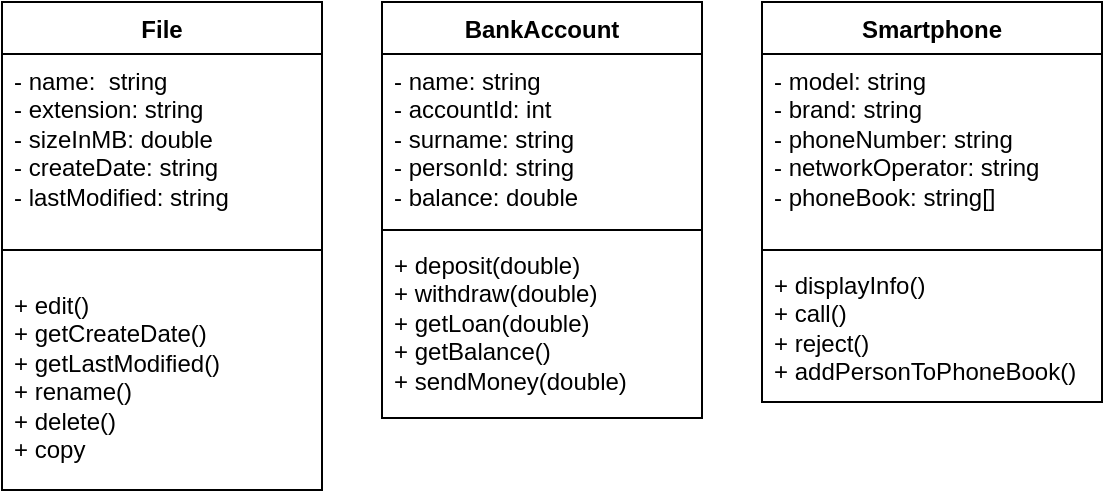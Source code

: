 <mxfile version="22.1.3" type="device">
  <diagram name="Strona-1" id="rqPeMBsF4VC7KwJ8XTbf">
    <mxGraphModel dx="398" dy="219" grid="1" gridSize="10" guides="1" tooltips="1" connect="1" arrows="1" fold="1" page="1" pageScale="1" pageWidth="827" pageHeight="1169" math="0" shadow="0">
      <root>
        <mxCell id="0" />
        <mxCell id="1" parent="0" />
        <mxCell id="6kR46hmwEwbx-Tn87pbq-1" value="File" style="swimlane;fontStyle=1;align=center;verticalAlign=top;childLayout=stackLayout;horizontal=1;startSize=26;horizontalStack=0;resizeParent=1;resizeParentMax=0;resizeLast=0;collapsible=1;marginBottom=0;whiteSpace=wrap;html=1;" vertex="1" parent="1">
          <mxGeometry width="160" height="244" as="geometry">
            <mxRectangle width="100" height="30" as="alternateBounds" />
          </mxGeometry>
        </mxCell>
        <mxCell id="6kR46hmwEwbx-Tn87pbq-2" value="- name:&amp;nbsp; string&lt;br&gt;- extension: string&lt;br&gt;- sizeInMB: double&amp;nbsp;&lt;br&gt;- createDate: string&lt;br&gt;- lastModified: string" style="text;strokeColor=none;fillColor=none;align=left;verticalAlign=top;spacingLeft=4;spacingRight=4;overflow=hidden;rotatable=0;points=[[0,0.5],[1,0.5]];portConstraint=eastwest;whiteSpace=wrap;html=1;" vertex="1" parent="6kR46hmwEwbx-Tn87pbq-1">
          <mxGeometry y="26" width="160" height="84" as="geometry" />
        </mxCell>
        <mxCell id="6kR46hmwEwbx-Tn87pbq-3" value="" style="line;strokeWidth=1;fillColor=none;align=left;verticalAlign=middle;spacingTop=-1;spacingLeft=3;spacingRight=3;rotatable=0;labelPosition=right;points=[];portConstraint=eastwest;strokeColor=inherit;" vertex="1" parent="6kR46hmwEwbx-Tn87pbq-1">
          <mxGeometry y="110" width="160" height="28" as="geometry" />
        </mxCell>
        <mxCell id="6kR46hmwEwbx-Tn87pbq-4" value="+ edit()&lt;br&gt;+ getCreateDate()&lt;br&gt;+ getLastModified()&lt;br&gt;+ rename()&lt;br&gt;+ delete()&lt;br&gt;+ copy" style="text;strokeColor=none;fillColor=none;align=left;verticalAlign=top;spacingLeft=4;spacingRight=4;overflow=hidden;rotatable=0;points=[[0,0.5],[1,0.5]];portConstraint=eastwest;whiteSpace=wrap;html=1;" vertex="1" parent="6kR46hmwEwbx-Tn87pbq-1">
          <mxGeometry y="138" width="160" height="106" as="geometry" />
        </mxCell>
        <mxCell id="6kR46hmwEwbx-Tn87pbq-9" value="BankAccount" style="swimlane;fontStyle=1;align=center;verticalAlign=top;childLayout=stackLayout;horizontal=1;startSize=26;horizontalStack=0;resizeParent=1;resizeParentMax=0;resizeLast=0;collapsible=1;marginBottom=0;whiteSpace=wrap;html=1;" vertex="1" parent="1">
          <mxGeometry x="190" width="160" height="208" as="geometry">
            <mxRectangle x="190" width="120" height="30" as="alternateBounds" />
          </mxGeometry>
        </mxCell>
        <mxCell id="6kR46hmwEwbx-Tn87pbq-10" value="- name: string&lt;br&gt;- accountId: int&lt;br&gt;- surname: string&lt;br&gt;- personId: string&amp;nbsp;&amp;nbsp;&lt;br&gt;- balance: double" style="text;strokeColor=none;fillColor=none;align=left;verticalAlign=top;spacingLeft=4;spacingRight=4;overflow=hidden;rotatable=0;points=[[0,0.5],[1,0.5]];portConstraint=eastwest;whiteSpace=wrap;html=1;" vertex="1" parent="6kR46hmwEwbx-Tn87pbq-9">
          <mxGeometry y="26" width="160" height="84" as="geometry" />
        </mxCell>
        <mxCell id="6kR46hmwEwbx-Tn87pbq-11" value="" style="line;strokeWidth=1;fillColor=none;align=left;verticalAlign=middle;spacingTop=-1;spacingLeft=3;spacingRight=3;rotatable=0;labelPosition=right;points=[];portConstraint=eastwest;strokeColor=inherit;" vertex="1" parent="6kR46hmwEwbx-Tn87pbq-9">
          <mxGeometry y="110" width="160" height="8" as="geometry" />
        </mxCell>
        <mxCell id="6kR46hmwEwbx-Tn87pbq-12" value="+ deposit(double)&lt;br&gt;+ withdraw(double)&lt;br&gt;+ getLoan(double)&lt;br&gt;+ getBalance()&lt;br&gt;+ sendMoney(double)" style="text;strokeColor=none;fillColor=none;align=left;verticalAlign=top;spacingLeft=4;spacingRight=4;overflow=hidden;rotatable=0;points=[[0,0.5],[1,0.5]];portConstraint=eastwest;whiteSpace=wrap;html=1;" vertex="1" parent="6kR46hmwEwbx-Tn87pbq-9">
          <mxGeometry y="118" width="160" height="90" as="geometry" />
        </mxCell>
        <mxCell id="6kR46hmwEwbx-Tn87pbq-13" value="Smartphone" style="swimlane;fontStyle=1;align=center;verticalAlign=top;childLayout=stackLayout;horizontal=1;startSize=26;horizontalStack=0;resizeParent=1;resizeParentMax=0;resizeLast=0;collapsible=1;marginBottom=0;whiteSpace=wrap;html=1;" vertex="1" parent="1">
          <mxGeometry x="380" width="170" height="200" as="geometry" />
        </mxCell>
        <mxCell id="6kR46hmwEwbx-Tn87pbq-14" value="- model: string&lt;br&gt;- brand: string&lt;br&gt;- phoneNumber: string&lt;br&gt;- networkOperator: string&lt;br&gt;- phoneBook: string[]" style="text;strokeColor=none;fillColor=none;align=left;verticalAlign=top;spacingLeft=4;spacingRight=4;overflow=hidden;rotatable=0;points=[[0,0.5],[1,0.5]];portConstraint=eastwest;whiteSpace=wrap;html=1;" vertex="1" parent="6kR46hmwEwbx-Tn87pbq-13">
          <mxGeometry y="26" width="170" height="94" as="geometry" />
        </mxCell>
        <mxCell id="6kR46hmwEwbx-Tn87pbq-15" value="" style="line;strokeWidth=1;fillColor=none;align=left;verticalAlign=middle;spacingTop=-1;spacingLeft=3;spacingRight=3;rotatable=0;labelPosition=right;points=[];portConstraint=eastwest;strokeColor=inherit;" vertex="1" parent="6kR46hmwEwbx-Tn87pbq-13">
          <mxGeometry y="120" width="170" height="8" as="geometry" />
        </mxCell>
        <mxCell id="6kR46hmwEwbx-Tn87pbq-16" value="+ displayInfo()&lt;br&gt;+ call()&lt;br&gt;+ reject()&lt;br&gt;+ addPersonToPhoneBook()&lt;br&gt;" style="text;strokeColor=none;fillColor=none;align=left;verticalAlign=top;spacingLeft=4;spacingRight=4;overflow=hidden;rotatable=0;points=[[0,0.5],[1,0.5]];portConstraint=eastwest;whiteSpace=wrap;html=1;" vertex="1" parent="6kR46hmwEwbx-Tn87pbq-13">
          <mxGeometry y="128" width="170" height="72" as="geometry" />
        </mxCell>
      </root>
    </mxGraphModel>
  </diagram>
</mxfile>
